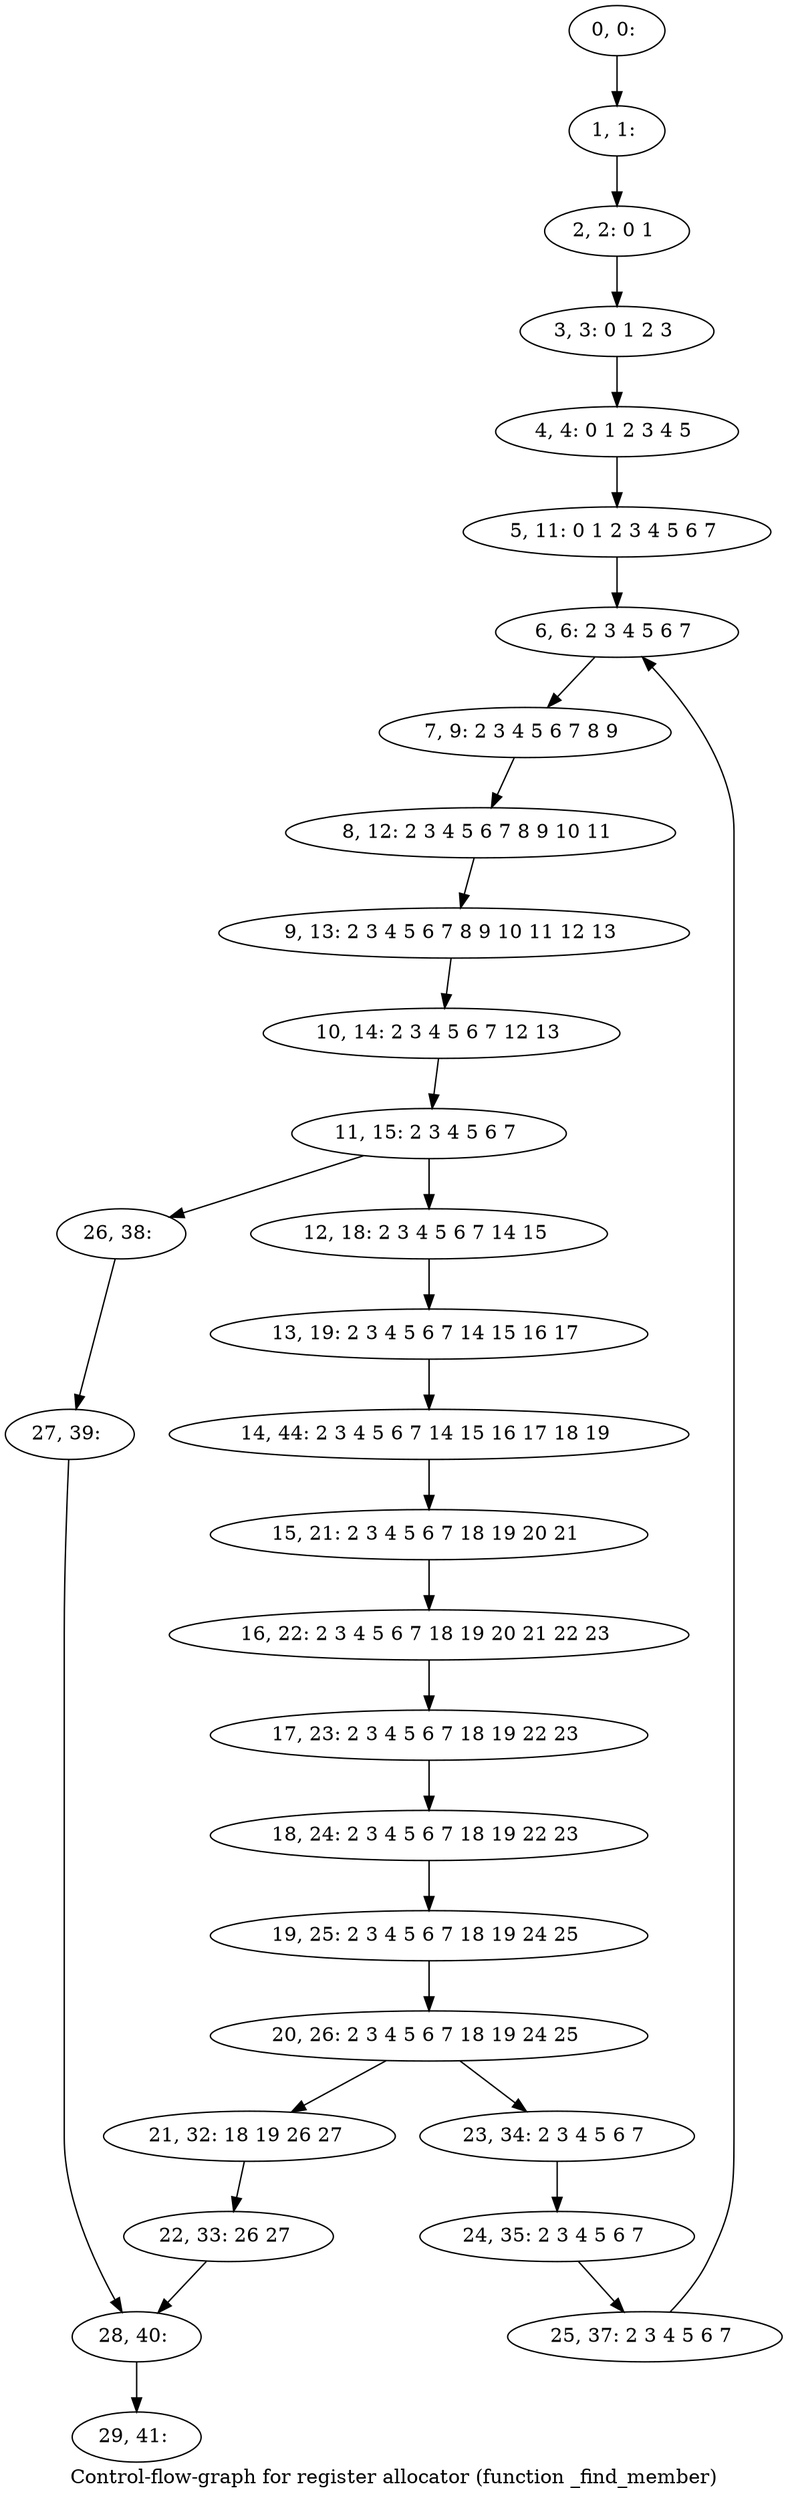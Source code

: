 digraph G {
graph [label="Control-flow-graph for register allocator (function _find_member)"]
0[label="0, 0: "];
1[label="1, 1: "];
2[label="2, 2: 0 1 "];
3[label="3, 3: 0 1 2 3 "];
4[label="4, 4: 0 1 2 3 4 5 "];
5[label="5, 11: 0 1 2 3 4 5 6 7 "];
6[label="6, 6: 2 3 4 5 6 7 "];
7[label="7, 9: 2 3 4 5 6 7 8 9 "];
8[label="8, 12: 2 3 4 5 6 7 8 9 10 11 "];
9[label="9, 13: 2 3 4 5 6 7 8 9 10 11 12 13 "];
10[label="10, 14: 2 3 4 5 6 7 12 13 "];
11[label="11, 15: 2 3 4 5 6 7 "];
12[label="12, 18: 2 3 4 5 6 7 14 15 "];
13[label="13, 19: 2 3 4 5 6 7 14 15 16 17 "];
14[label="14, 44: 2 3 4 5 6 7 14 15 16 17 18 19 "];
15[label="15, 21: 2 3 4 5 6 7 18 19 20 21 "];
16[label="16, 22: 2 3 4 5 6 7 18 19 20 21 22 23 "];
17[label="17, 23: 2 3 4 5 6 7 18 19 22 23 "];
18[label="18, 24: 2 3 4 5 6 7 18 19 22 23 "];
19[label="19, 25: 2 3 4 5 6 7 18 19 24 25 "];
20[label="20, 26: 2 3 4 5 6 7 18 19 24 25 "];
21[label="21, 32: 18 19 26 27 "];
22[label="22, 33: 26 27 "];
23[label="23, 34: 2 3 4 5 6 7 "];
24[label="24, 35: 2 3 4 5 6 7 "];
25[label="25, 37: 2 3 4 5 6 7 "];
26[label="26, 38: "];
27[label="27, 39: "];
28[label="28, 40: "];
29[label="29, 41: "];
0->1 ;
1->2 ;
2->3 ;
3->4 ;
4->5 ;
5->6 ;
6->7 ;
7->8 ;
8->9 ;
9->10 ;
10->11 ;
11->12 ;
11->26 ;
12->13 ;
13->14 ;
14->15 ;
15->16 ;
16->17 ;
17->18 ;
18->19 ;
19->20 ;
20->21 ;
20->23 ;
21->22 ;
22->28 ;
23->24 ;
24->25 ;
25->6 ;
26->27 ;
27->28 ;
28->29 ;
}
